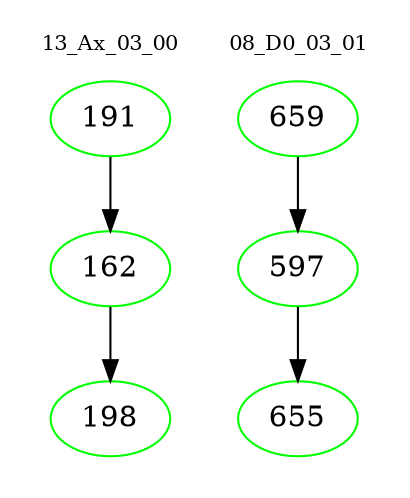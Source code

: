 digraph{
subgraph cluster_0 {
color = white
label = "13_Ax_03_00";
fontsize=10;
T0_191 [label="191", color="green"]
T0_191 -> T0_162 [color="black"]
T0_162 [label="162", color="green"]
T0_162 -> T0_198 [color="black"]
T0_198 [label="198", color="green"]
}
subgraph cluster_1 {
color = white
label = "08_D0_03_01";
fontsize=10;
T1_659 [label="659", color="green"]
T1_659 -> T1_597 [color="black"]
T1_597 [label="597", color="green"]
T1_597 -> T1_655 [color="black"]
T1_655 [label="655", color="green"]
}
}
